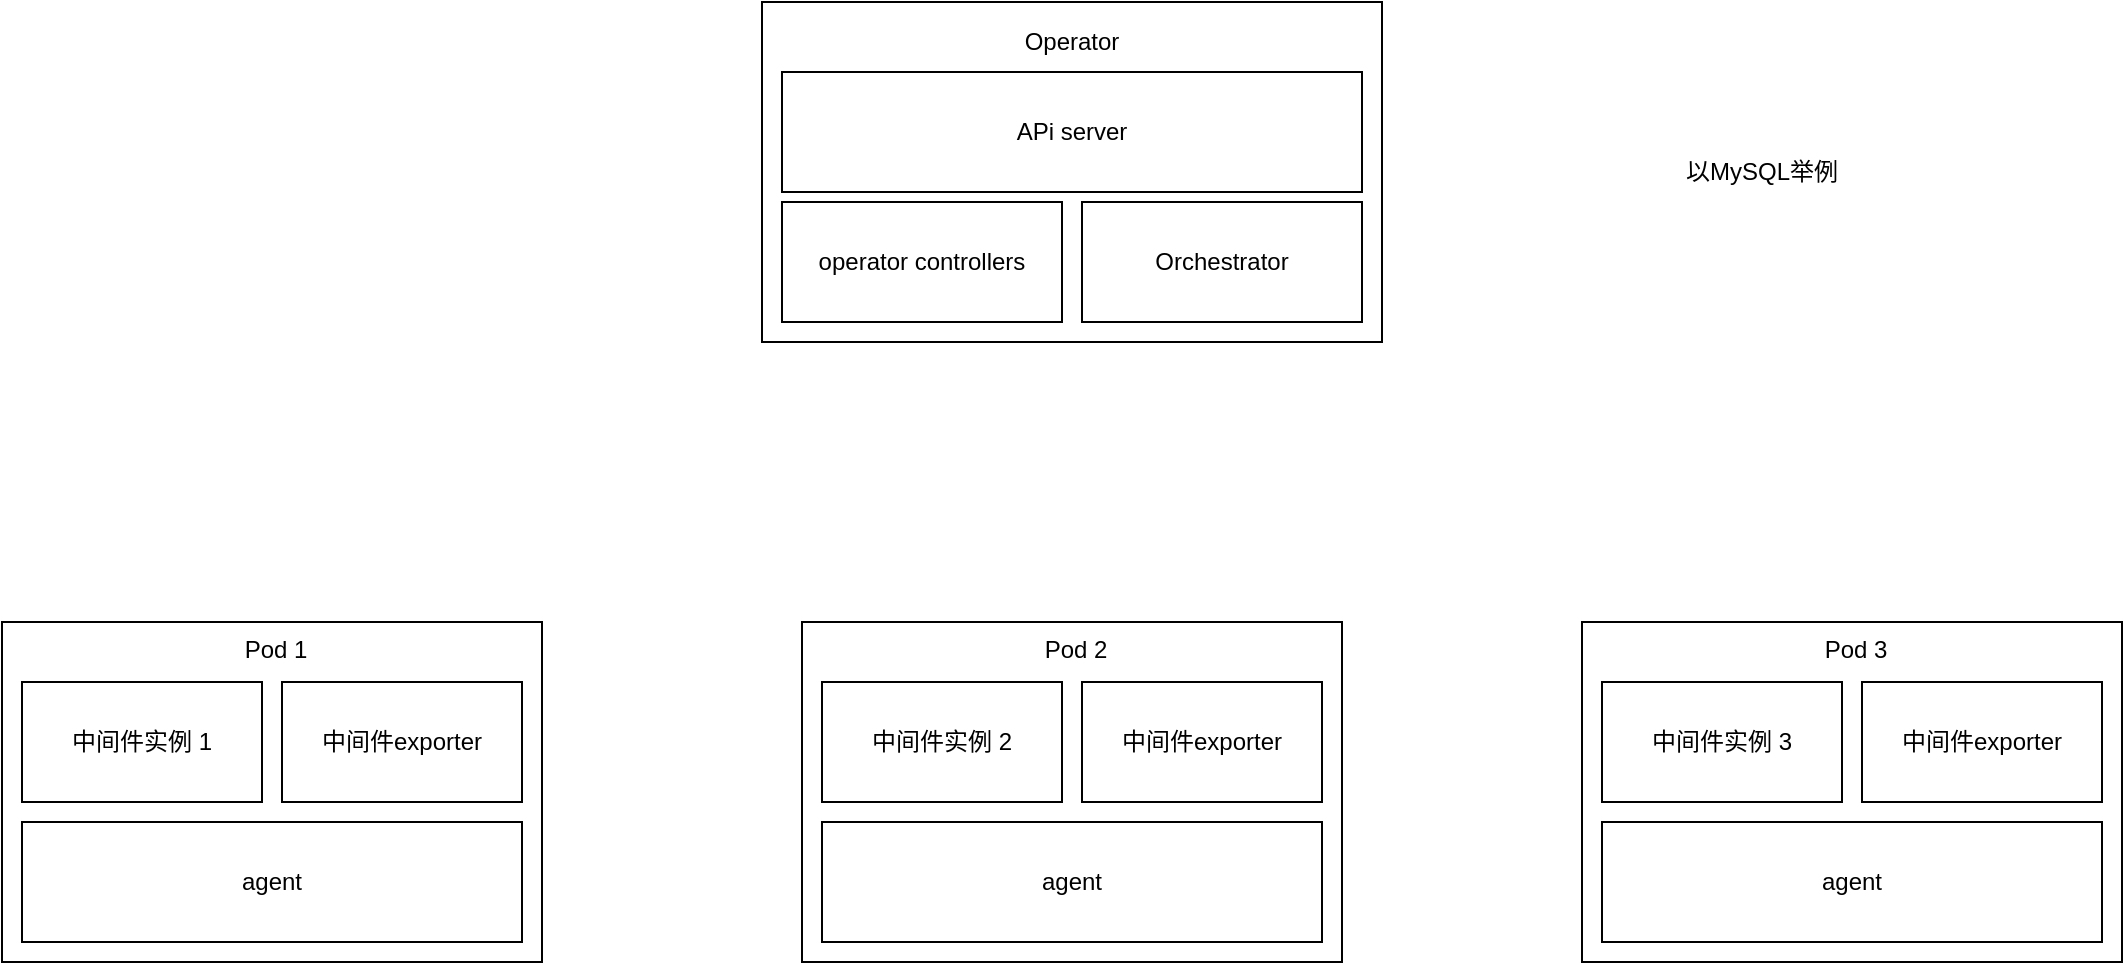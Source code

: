<mxfile version="18.0.2" type="github">
  <diagram id="KF2vij12AyjrFLbN272b" name="Page-1">
    <mxGraphModel dx="1562" dy="1059" grid="1" gridSize="10" guides="1" tooltips="1" connect="1" arrows="1" fold="1" page="1" pageScale="1" pageWidth="850" pageHeight="1100" math="0" shadow="0">
      <root>
        <mxCell id="0" />
        <mxCell id="1" parent="0" />
        <mxCell id="bmwknH1iQYQyOoWRzVaC-7" value="" style="group" vertex="1" connectable="0" parent="1">
          <mxGeometry x="100" y="349" width="270" height="171" as="geometry" />
        </mxCell>
        <mxCell id="bmwknH1iQYQyOoWRzVaC-1" value="" style="rounded=0;whiteSpace=wrap;html=1;" vertex="1" parent="bmwknH1iQYQyOoWRzVaC-7">
          <mxGeometry y="1" width="270" height="170" as="geometry" />
        </mxCell>
        <mxCell id="bmwknH1iQYQyOoWRzVaC-2" value="中间件实例 1" style="rounded=0;whiteSpace=wrap;html=1;" vertex="1" parent="bmwknH1iQYQyOoWRzVaC-7">
          <mxGeometry x="10" y="31" width="120" height="60" as="geometry" />
        </mxCell>
        <mxCell id="bmwknH1iQYQyOoWRzVaC-3" value="Pod 1" style="text;html=1;strokeColor=none;fillColor=none;align=center;verticalAlign=middle;whiteSpace=wrap;rounded=0;" vertex="1" parent="bmwknH1iQYQyOoWRzVaC-7">
          <mxGeometry x="107" width="60" height="30" as="geometry" />
        </mxCell>
        <mxCell id="bmwknH1iQYQyOoWRzVaC-5" value="中间件exporter" style="rounded=0;whiteSpace=wrap;html=1;" vertex="1" parent="bmwknH1iQYQyOoWRzVaC-7">
          <mxGeometry x="140" y="31" width="120" height="60" as="geometry" />
        </mxCell>
        <mxCell id="bmwknH1iQYQyOoWRzVaC-6" value="agent" style="rounded=0;whiteSpace=wrap;html=1;" vertex="1" parent="bmwknH1iQYQyOoWRzVaC-7">
          <mxGeometry x="10" y="101" width="250" height="60" as="geometry" />
        </mxCell>
        <mxCell id="bmwknH1iQYQyOoWRzVaC-9" value="" style="group" vertex="1" connectable="0" parent="1">
          <mxGeometry x="500" y="349" width="270" height="171" as="geometry" />
        </mxCell>
        <mxCell id="bmwknH1iQYQyOoWRzVaC-10" value="" style="rounded=0;whiteSpace=wrap;html=1;" vertex="1" parent="bmwknH1iQYQyOoWRzVaC-9">
          <mxGeometry y="1" width="270" height="170" as="geometry" />
        </mxCell>
        <mxCell id="bmwknH1iQYQyOoWRzVaC-11" value="中间件实例 2" style="rounded=0;whiteSpace=wrap;html=1;" vertex="1" parent="bmwknH1iQYQyOoWRzVaC-9">
          <mxGeometry x="10" y="31" width="120" height="60" as="geometry" />
        </mxCell>
        <mxCell id="bmwknH1iQYQyOoWRzVaC-12" value="Pod 2" style="text;html=1;strokeColor=none;fillColor=none;align=center;verticalAlign=middle;whiteSpace=wrap;rounded=0;" vertex="1" parent="bmwknH1iQYQyOoWRzVaC-9">
          <mxGeometry x="107" width="60" height="30" as="geometry" />
        </mxCell>
        <mxCell id="bmwknH1iQYQyOoWRzVaC-13" value="中间件exporter" style="rounded=0;whiteSpace=wrap;html=1;" vertex="1" parent="bmwknH1iQYQyOoWRzVaC-9">
          <mxGeometry x="140" y="31" width="120" height="60" as="geometry" />
        </mxCell>
        <mxCell id="bmwknH1iQYQyOoWRzVaC-14" value="agent" style="rounded=0;whiteSpace=wrap;html=1;" vertex="1" parent="bmwknH1iQYQyOoWRzVaC-9">
          <mxGeometry x="10" y="101" width="250" height="60" as="geometry" />
        </mxCell>
        <mxCell id="bmwknH1iQYQyOoWRzVaC-15" value="" style="group" vertex="1" connectable="0" parent="1">
          <mxGeometry x="890" y="349" width="270" height="171" as="geometry" />
        </mxCell>
        <mxCell id="bmwknH1iQYQyOoWRzVaC-16" value="" style="rounded=0;whiteSpace=wrap;html=1;" vertex="1" parent="bmwknH1iQYQyOoWRzVaC-15">
          <mxGeometry y="1" width="270" height="170" as="geometry" />
        </mxCell>
        <mxCell id="bmwknH1iQYQyOoWRzVaC-17" value="中间件实例 3" style="rounded=0;whiteSpace=wrap;html=1;" vertex="1" parent="bmwknH1iQYQyOoWRzVaC-15">
          <mxGeometry x="10" y="31" width="120" height="60" as="geometry" />
        </mxCell>
        <mxCell id="bmwknH1iQYQyOoWRzVaC-18" value="Pod 3" style="text;html=1;strokeColor=none;fillColor=none;align=center;verticalAlign=middle;whiteSpace=wrap;rounded=0;" vertex="1" parent="bmwknH1iQYQyOoWRzVaC-15">
          <mxGeometry x="107" width="60" height="30" as="geometry" />
        </mxCell>
        <mxCell id="bmwknH1iQYQyOoWRzVaC-19" value="中间件exporter" style="rounded=0;whiteSpace=wrap;html=1;" vertex="1" parent="bmwknH1iQYQyOoWRzVaC-15">
          <mxGeometry x="140" y="31" width="120" height="60" as="geometry" />
        </mxCell>
        <mxCell id="bmwknH1iQYQyOoWRzVaC-20" value="agent" style="rounded=0;whiteSpace=wrap;html=1;" vertex="1" parent="bmwknH1iQYQyOoWRzVaC-15">
          <mxGeometry x="10" y="101" width="250" height="60" as="geometry" />
        </mxCell>
        <mxCell id="bmwknH1iQYQyOoWRzVaC-22" value="以MySQL举例" style="text;html=1;strokeColor=none;fillColor=none;align=center;verticalAlign=middle;whiteSpace=wrap;rounded=0;" vertex="1" parent="1">
          <mxGeometry x="850" y="110" width="260" height="30" as="geometry" />
        </mxCell>
        <mxCell id="bmwknH1iQYQyOoWRzVaC-27" value="" style="group" vertex="1" connectable="0" parent="1">
          <mxGeometry x="480" y="40" width="310" height="170" as="geometry" />
        </mxCell>
        <mxCell id="bmwknH1iQYQyOoWRzVaC-23" value="" style="rounded=0;whiteSpace=wrap;html=1;" vertex="1" parent="bmwknH1iQYQyOoWRzVaC-27">
          <mxGeometry width="310" height="170" as="geometry" />
        </mxCell>
        <mxCell id="bmwknH1iQYQyOoWRzVaC-21" value="operator controllers" style="rounded=0;whiteSpace=wrap;html=1;" vertex="1" parent="bmwknH1iQYQyOoWRzVaC-27">
          <mxGeometry x="10" y="100" width="140" height="60" as="geometry" />
        </mxCell>
        <mxCell id="bmwknH1iQYQyOoWRzVaC-24" value="Orchestrator" style="rounded=0;whiteSpace=wrap;html=1;" vertex="1" parent="bmwknH1iQYQyOoWRzVaC-27">
          <mxGeometry x="160" y="100" width="140" height="60" as="geometry" />
        </mxCell>
        <mxCell id="bmwknH1iQYQyOoWRzVaC-25" value="APi server" style="rounded=0;whiteSpace=wrap;html=1;" vertex="1" parent="bmwknH1iQYQyOoWRzVaC-27">
          <mxGeometry x="10" y="35" width="290" height="60" as="geometry" />
        </mxCell>
        <mxCell id="bmwknH1iQYQyOoWRzVaC-26" value="Operator" style="text;html=1;strokeColor=none;fillColor=none;align=center;verticalAlign=middle;whiteSpace=wrap;rounded=0;" vertex="1" parent="bmwknH1iQYQyOoWRzVaC-27">
          <mxGeometry x="125" y="5" width="60" height="30" as="geometry" />
        </mxCell>
      </root>
    </mxGraphModel>
  </diagram>
</mxfile>
